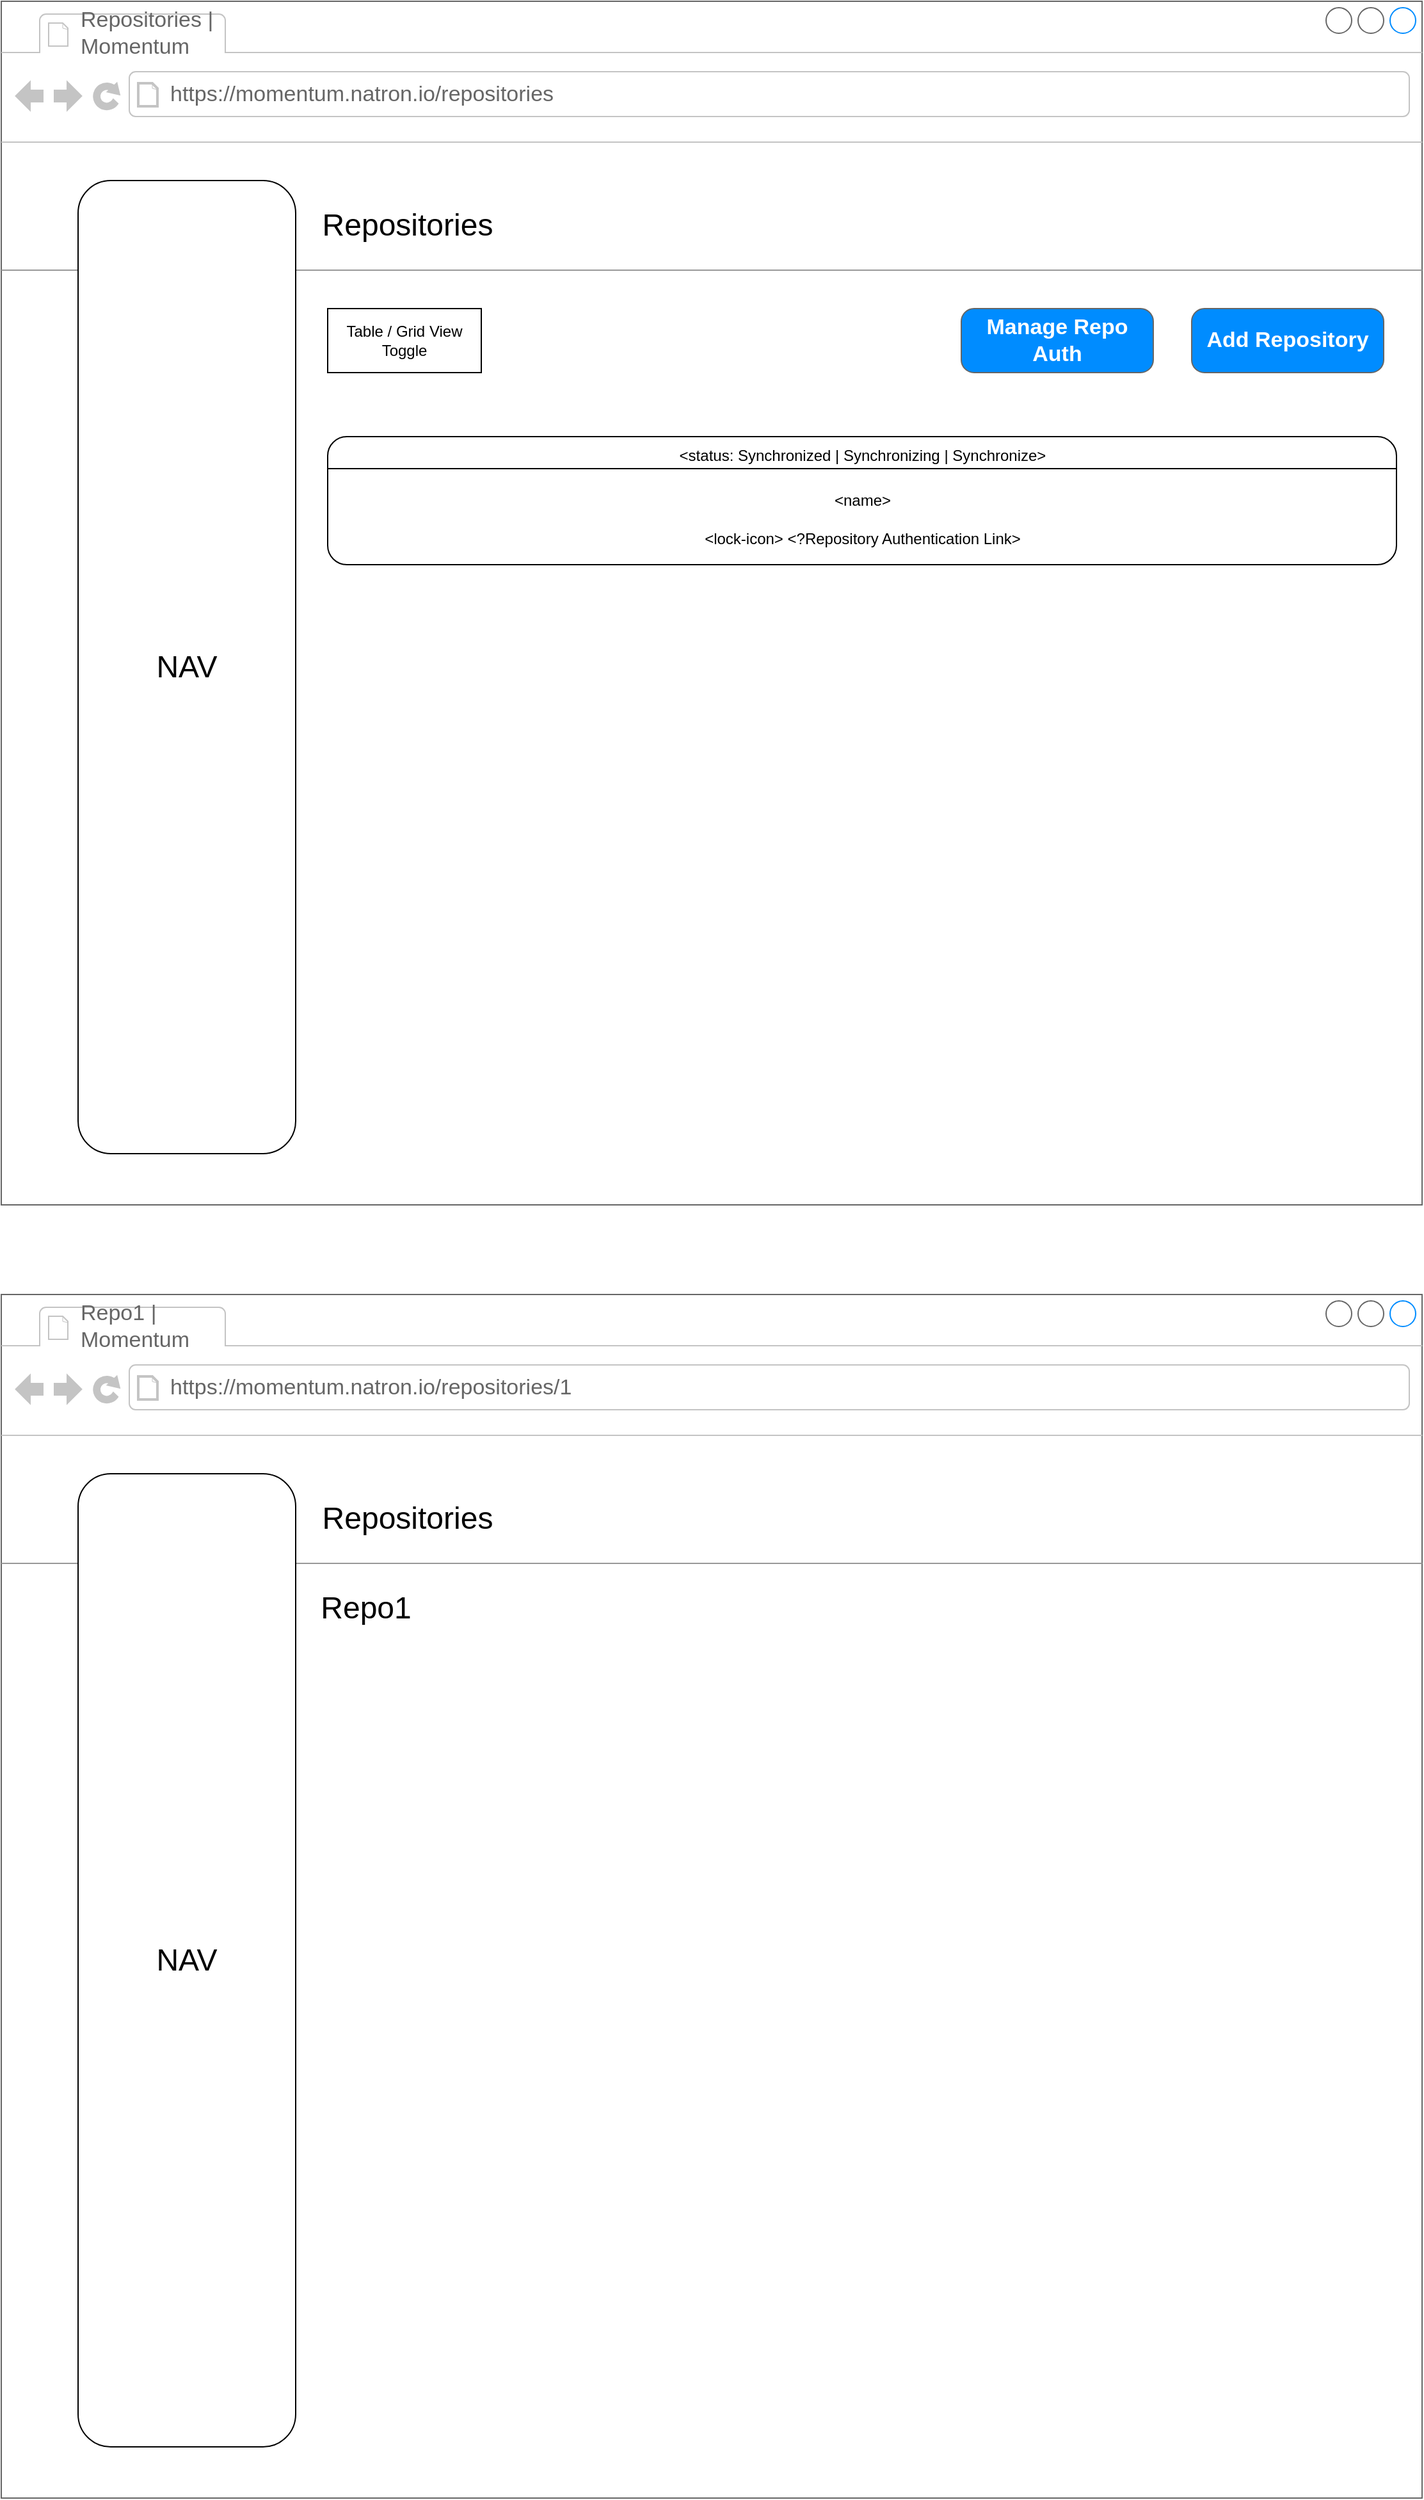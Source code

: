 <mxfile version="21.3.2" type="device">
  <diagram name="Repositories" id="9SXS17ErQpo5hBMLJkGF">
    <mxGraphModel dx="1128" dy="1272" grid="1" gridSize="10" guides="1" tooltips="1" connect="1" arrows="1" fold="1" page="1" pageScale="1" pageWidth="850" pageHeight="1100" math="0" shadow="0">
      <root>
        <mxCell id="0" />
        <mxCell id="1" parent="0" />
        <mxCell id="8vSlE9uvd0-ZZ95YrJ3Z-1" value="" style="strokeWidth=1;shadow=0;dashed=0;align=center;html=1;shape=mxgraph.mockup.containers.browserWindow;rSize=0;strokeColor=#666666;strokeColor2=#008cff;strokeColor3=#c4c4c4;mainText=,;recursiveResize=0;" vertex="1" parent="1">
          <mxGeometry x="70" y="50" width="1110" height="940" as="geometry" />
        </mxCell>
        <mxCell id="8vSlE9uvd0-ZZ95YrJ3Z-2" value="Repositories | Momentum" style="strokeWidth=1;shadow=0;dashed=0;align=center;html=1;shape=mxgraph.mockup.containers.anchor;fontSize=17;fontColor=#666666;align=left;whiteSpace=wrap;" vertex="1" parent="8vSlE9uvd0-ZZ95YrJ3Z-1">
          <mxGeometry x="60" y="12" width="110" height="26" as="geometry" />
        </mxCell>
        <mxCell id="8vSlE9uvd0-ZZ95YrJ3Z-3" value="https://momentum.natron.io/repositories" style="strokeWidth=1;shadow=0;dashed=0;align=center;html=1;shape=mxgraph.mockup.containers.anchor;rSize=0;fontSize=17;fontColor=#666666;align=left;" vertex="1" parent="8vSlE9uvd0-ZZ95YrJ3Z-1">
          <mxGeometry x="130" y="60" width="310" height="26" as="geometry" />
        </mxCell>
        <mxCell id="8vSlE9uvd0-ZZ95YrJ3Z-8" value="" style="verticalLabelPosition=bottom;shadow=0;dashed=0;align=center;html=1;verticalAlign=top;strokeWidth=1;shape=mxgraph.mockup.markup.line;strokeColor=#999999;" vertex="1" parent="8vSlE9uvd0-ZZ95YrJ3Z-1">
          <mxGeometry y="200" width="1110" height="20" as="geometry" />
        </mxCell>
        <mxCell id="8vSlE9uvd0-ZZ95YrJ3Z-4" value="&lt;font style=&quot;font-size: 24px;&quot;&gt;NAV&lt;/font&gt;" style="rounded=1;whiteSpace=wrap;html=1;fillStyle=auto;" vertex="1" parent="8vSlE9uvd0-ZZ95YrJ3Z-1">
          <mxGeometry x="60" y="140" width="170" height="760" as="geometry" />
        </mxCell>
        <mxCell id="8vSlE9uvd0-ZZ95YrJ3Z-10" value="&lt;font style=&quot;font-size: 24px;&quot;&gt;Repositories&lt;/font&gt;" style="text;html=1;strokeColor=none;fillColor=none;align=center;verticalAlign=middle;whiteSpace=wrap;rounded=0;" vertex="1" parent="8vSlE9uvd0-ZZ95YrJ3Z-1">
          <mxGeometry x="255" y="160" width="125" height="30" as="geometry" />
        </mxCell>
        <mxCell id="8vSlE9uvd0-ZZ95YrJ3Z-11" value="Add Repository" style="strokeWidth=1;shadow=0;dashed=0;align=center;html=1;shape=mxgraph.mockup.buttons.button;strokeColor=#666666;fontColor=#ffffff;mainText=;buttonStyle=round;fontSize=17;fontStyle=1;fillColor=#008cff;whiteSpace=wrap;" vertex="1" parent="8vSlE9uvd0-ZZ95YrJ3Z-1">
          <mxGeometry x="930" y="240" width="150" height="50" as="geometry" />
        </mxCell>
        <mxCell id="8vSlE9uvd0-ZZ95YrJ3Z-12" value="Table / Grid View Toggle" style="rounded=0;whiteSpace=wrap;html=1;" vertex="1" parent="8vSlE9uvd0-ZZ95YrJ3Z-1">
          <mxGeometry x="255" y="240" width="120" height="50" as="geometry" />
        </mxCell>
        <mxCell id="8vSlE9uvd0-ZZ95YrJ3Z-13" value="" style="rounded=1;whiteSpace=wrap;html=1;" vertex="1" parent="8vSlE9uvd0-ZZ95YrJ3Z-1">
          <mxGeometry x="255" y="340" width="835" height="100" as="geometry" />
        </mxCell>
        <mxCell id="8vSlE9uvd0-ZZ95YrJ3Z-14" value="&amp;lt;name&amp;gt;" style="text;html=1;strokeColor=none;fillColor=none;align=center;verticalAlign=middle;whiteSpace=wrap;rounded=0;" vertex="1" parent="8vSlE9uvd0-ZZ95YrJ3Z-1">
          <mxGeometry x="642.5" y="375" width="60" height="30" as="geometry" />
        </mxCell>
        <mxCell id="8vSlE9uvd0-ZZ95YrJ3Z-15" value="" style="endArrow=none;html=1;rounded=0;exitX=0;exitY=0.25;exitDx=0;exitDy=0;entryX=1;entryY=0.25;entryDx=0;entryDy=0;" edge="1" parent="8vSlE9uvd0-ZZ95YrJ3Z-1" source="8vSlE9uvd0-ZZ95YrJ3Z-13" target="8vSlE9uvd0-ZZ95YrJ3Z-13">
          <mxGeometry width="50" height="50" relative="1" as="geometry">
            <mxPoint x="570" y="460" as="sourcePoint" />
            <mxPoint x="620" y="410" as="targetPoint" />
          </mxGeometry>
        </mxCell>
        <mxCell id="8vSlE9uvd0-ZZ95YrJ3Z-16" value="&amp;lt;status: Synchronized | Synchronizing | Synchronize&amp;gt;" style="text;html=1;strokeColor=none;fillColor=none;align=center;verticalAlign=middle;whiteSpace=wrap;rounded=0;" vertex="1" parent="8vSlE9uvd0-ZZ95YrJ3Z-1">
          <mxGeometry x="518.75" y="340" width="307.5" height="30" as="geometry" />
        </mxCell>
        <mxCell id="8vSlE9uvd0-ZZ95YrJ3Z-29" value="&amp;lt;lock-icon&amp;gt; &amp;lt;?Repository Authentication Link&amp;gt;" style="text;html=1;strokeColor=none;fillColor=none;align=center;verticalAlign=middle;whiteSpace=wrap;rounded=0;" vertex="1" parent="8vSlE9uvd0-ZZ95YrJ3Z-1">
          <mxGeometry x="538.75" y="405" width="267.5" height="30" as="geometry" />
        </mxCell>
        <mxCell id="8vSlE9uvd0-ZZ95YrJ3Z-30" value="Manage Repo Auth" style="strokeWidth=1;shadow=0;dashed=0;align=center;html=1;shape=mxgraph.mockup.buttons.button;strokeColor=#666666;fontColor=#ffffff;mainText=;buttonStyle=round;fontSize=17;fontStyle=1;fillColor=#008cff;whiteSpace=wrap;" vertex="1" parent="8vSlE9uvd0-ZZ95YrJ3Z-1">
          <mxGeometry x="750" y="240" width="150" height="50" as="geometry" />
        </mxCell>
        <mxCell id="8vSlE9uvd0-ZZ95YrJ3Z-31" value="" style="strokeWidth=1;shadow=0;dashed=0;align=center;html=1;shape=mxgraph.mockup.containers.browserWindow;rSize=0;strokeColor=#666666;strokeColor2=#008cff;strokeColor3=#c4c4c4;mainText=,;recursiveResize=0;" vertex="1" parent="1">
          <mxGeometry x="70" y="1060" width="1110" height="940" as="geometry" />
        </mxCell>
        <mxCell id="8vSlE9uvd0-ZZ95YrJ3Z-32" value="Repo1 | Momentum" style="strokeWidth=1;shadow=0;dashed=0;align=center;html=1;shape=mxgraph.mockup.containers.anchor;fontSize=17;fontColor=#666666;align=left;whiteSpace=wrap;" vertex="1" parent="8vSlE9uvd0-ZZ95YrJ3Z-31">
          <mxGeometry x="60" y="12" width="110" height="26" as="geometry" />
        </mxCell>
        <mxCell id="8vSlE9uvd0-ZZ95YrJ3Z-33" value="https://momentum.natron.io/repositories/1" style="strokeWidth=1;shadow=0;dashed=0;align=center;html=1;shape=mxgraph.mockup.containers.anchor;rSize=0;fontSize=17;fontColor=#666666;align=left;" vertex="1" parent="8vSlE9uvd0-ZZ95YrJ3Z-31">
          <mxGeometry x="130" y="60" width="310" height="26" as="geometry" />
        </mxCell>
        <mxCell id="8vSlE9uvd0-ZZ95YrJ3Z-34" value="" style="verticalLabelPosition=bottom;shadow=0;dashed=0;align=center;html=1;verticalAlign=top;strokeWidth=1;shape=mxgraph.mockup.markup.line;strokeColor=#999999;" vertex="1" parent="8vSlE9uvd0-ZZ95YrJ3Z-31">
          <mxGeometry y="200" width="1110" height="20" as="geometry" />
        </mxCell>
        <mxCell id="8vSlE9uvd0-ZZ95YrJ3Z-35" value="&lt;font style=&quot;font-size: 24px;&quot;&gt;NAV&lt;/font&gt;" style="rounded=1;whiteSpace=wrap;html=1;fillStyle=auto;" vertex="1" parent="8vSlE9uvd0-ZZ95YrJ3Z-31">
          <mxGeometry x="60" y="140" width="170" height="760" as="geometry" />
        </mxCell>
        <mxCell id="8vSlE9uvd0-ZZ95YrJ3Z-36" value="&lt;font style=&quot;font-size: 24px;&quot;&gt;Repositories&lt;/font&gt;" style="text;html=1;strokeColor=none;fillColor=none;align=center;verticalAlign=middle;whiteSpace=wrap;rounded=0;" vertex="1" parent="8vSlE9uvd0-ZZ95YrJ3Z-31">
          <mxGeometry x="255" y="160" width="125" height="30" as="geometry" />
        </mxCell>
        <mxCell id="8vSlE9uvd0-ZZ95YrJ3Z-47" value="&lt;font style=&quot;font-size: 24px;&quot;&gt;Repo1&lt;/font&gt;" style="text;html=1;strokeColor=none;fillColor=none;align=center;verticalAlign=middle;whiteSpace=wrap;rounded=0;" vertex="1" parent="8vSlE9uvd0-ZZ95YrJ3Z-31">
          <mxGeometry x="255" y="230" width="60" height="30" as="geometry" />
        </mxCell>
      </root>
    </mxGraphModel>
  </diagram>
</mxfile>
